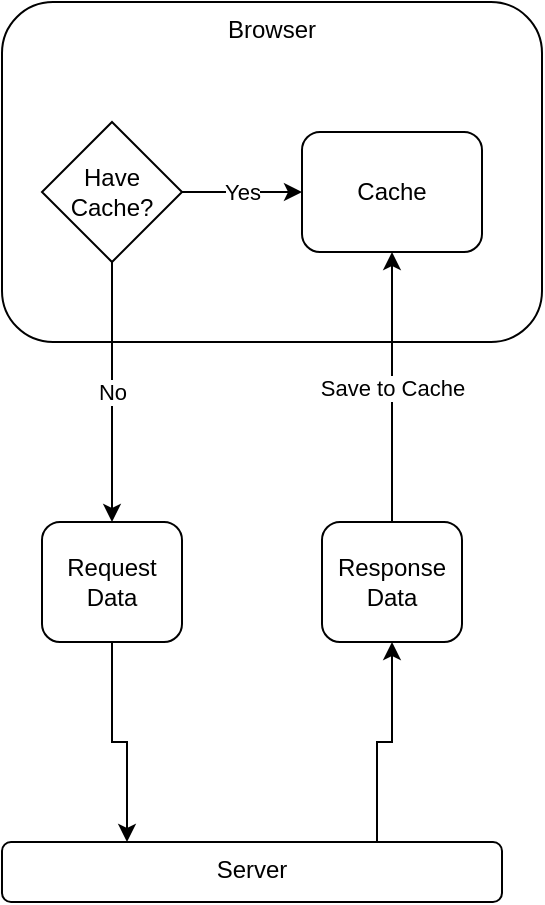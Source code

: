 <mxfile version="13.7.3" type="device" pages="3"><diagram id="MOqAsLsUYU75RNbFRWyo" name="cache"><mxGraphModel dx="1106" dy="830" grid="1" gridSize="10" guides="1" tooltips="1" connect="1" arrows="1" fold="1" page="1" pageScale="1" pageWidth="827" pageHeight="1169" math="0" shadow="0"><root><mxCell id="0"/><mxCell id="1" parent="0"/><mxCell id="14rmrAZ05l8KGPzd5eDj-1" value="Browser" style="rounded=1;whiteSpace=wrap;html=1;align=center;verticalAlign=top;labelPosition=center;verticalLabelPosition=middle;horizontal=1;" vertex="1" parent="1"><mxGeometry x="200" y="260" width="270" height="170" as="geometry"/></mxCell><mxCell id="14rmrAZ05l8KGPzd5eDj-4" value="Yes" style="edgeStyle=orthogonalEdgeStyle;rounded=0;orthogonalLoop=1;jettySize=auto;html=1;" edge="1" parent="1" source="14rmrAZ05l8KGPzd5eDj-2" target="14rmrAZ05l8KGPzd5eDj-5"><mxGeometry relative="1" as="geometry"><mxPoint x="345" y="355" as="targetPoint"/></mxGeometry></mxCell><mxCell id="14rmrAZ05l8KGPzd5eDj-8" value="No" style="edgeStyle=orthogonalEdgeStyle;rounded=0;orthogonalLoop=1;jettySize=auto;html=1;entryX=0.5;entryY=0;entryDx=0;entryDy=0;" edge="1" parent="1" source="14rmrAZ05l8KGPzd5eDj-2" target="14rmrAZ05l8KGPzd5eDj-11"><mxGeometry relative="1" as="geometry"><mxPoint x="255" y="475" as="targetPoint"/></mxGeometry></mxCell><mxCell id="14rmrAZ05l8KGPzd5eDj-2" value="Have Cache?" style="rhombus;whiteSpace=wrap;html=1;align=center;" vertex="1" parent="1"><mxGeometry x="220" y="320" width="70" height="70" as="geometry"/></mxCell><mxCell id="14rmrAZ05l8KGPzd5eDj-5" value="Cache" style="rounded=1;whiteSpace=wrap;html=1;align=center;" vertex="1" parent="1"><mxGeometry x="350" y="325" width="90" height="60" as="geometry"/></mxCell><mxCell id="14rmrAZ05l8KGPzd5eDj-9" value="Server" style="rounded=1;whiteSpace=wrap;html=1;align=center;verticalAlign=top;labelPosition=center;verticalLabelPosition=middle;horizontal=1;" vertex="1" parent="1"><mxGeometry x="200" y="680" width="250" height="30" as="geometry"/></mxCell><mxCell id="14rmrAZ05l8KGPzd5eDj-12" value="" style="edgeStyle=orthogonalEdgeStyle;rounded=0;orthogonalLoop=1;jettySize=auto;html=1;entryX=0.25;entryY=0;entryDx=0;entryDy=0;" edge="1" parent="1" source="14rmrAZ05l8KGPzd5eDj-11" target="14rmrAZ05l8KGPzd5eDj-9"><mxGeometry relative="1" as="geometry"/></mxCell><mxCell id="14rmrAZ05l8KGPzd5eDj-11" value="Request &lt;br&gt;Data" style="rounded=1;whiteSpace=wrap;html=1;align=center;" vertex="1" parent="1"><mxGeometry x="220" y="520" width="70" height="60" as="geometry"/></mxCell><mxCell id="14rmrAZ05l8KGPzd5eDj-14" value="" style="edgeStyle=orthogonalEdgeStyle;rounded=0;orthogonalLoop=1;jettySize=auto;html=1;entryX=0.5;entryY=1;entryDx=0;entryDy=0;exitX=0.75;exitY=0;exitDx=0;exitDy=0;" edge="1" parent="1" source="14rmrAZ05l8KGPzd5eDj-9" target="14rmrAZ05l8KGPzd5eDj-13"><mxGeometry relative="1" as="geometry"/></mxCell><mxCell id="14rmrAZ05l8KGPzd5eDj-16" value="Save to Cache" style="edgeStyle=orthogonalEdgeStyle;rounded=0;orthogonalLoop=1;jettySize=auto;html=1;entryX=0.5;entryY=1;entryDx=0;entryDy=0;" edge="1" parent="1" source="14rmrAZ05l8KGPzd5eDj-13" target="14rmrAZ05l8KGPzd5eDj-5"><mxGeometry relative="1" as="geometry"/></mxCell><mxCell id="14rmrAZ05l8KGPzd5eDj-13" value="Response &lt;br&gt;Data" style="rounded=1;whiteSpace=wrap;html=1;align=center;" vertex="1" parent="1"><mxGeometry x="360" y="520" width="70" height="60" as="geometry"/></mxCell></root></mxGraphModel></diagram><diagram name="still-cache" id="jmW3nb0mTfiss4kmkKqS"><mxGraphModel dx="1106" dy="830" grid="1" gridSize="10" guides="1" tooltips="1" connect="1" arrows="1" fold="1" page="1" pageScale="1" pageWidth="827" pageHeight="1169" math="0" shadow="0"><root><mxCell id="XOEiasxG5J2yLP-W9UM8-0"/><mxCell id="XOEiasxG5J2yLP-W9UM8-1" parent="XOEiasxG5J2yLP-W9UM8-0"/><mxCell id="XOEiasxG5J2yLP-W9UM8-2" value="Browser" style="rounded=1;whiteSpace=wrap;html=1;align=center;verticalAlign=top;labelPosition=center;verticalLabelPosition=middle;horizontal=1;" vertex="1" parent="XOEiasxG5J2yLP-W9UM8-1"><mxGeometry x="200" y="260" width="270" height="170" as="geometry"/></mxCell><mxCell id="XOEiasxG5J2yLP-W9UM8-3" value="Yes" style="edgeStyle=orthogonalEdgeStyle;rounded=0;orthogonalLoop=1;jettySize=auto;html=1;" edge="1" parent="XOEiasxG5J2yLP-W9UM8-1" source="XOEiasxG5J2yLP-W9UM8-5" target="XOEiasxG5J2yLP-W9UM8-6"><mxGeometry relative="1" as="geometry"><mxPoint x="345" y="355" as="targetPoint"/></mxGeometry></mxCell><mxCell id="XOEiasxG5J2yLP-W9UM8-5" value="Have Cache?" style="rhombus;whiteSpace=wrap;html=1;align=center;" vertex="1" parent="XOEiasxG5J2yLP-W9UM8-1"><mxGeometry x="220" y="320" width="70" height="70" as="geometry"/></mxCell><mxCell id="XOEiasxG5J2yLP-W9UM8-6" value="Cache" style="rounded=1;whiteSpace=wrap;html=1;align=center;" vertex="1" parent="XOEiasxG5J2yLP-W9UM8-1"><mxGeometry x="350" y="325" width="90" height="60" as="geometry"/></mxCell><mxCell id="XOEiasxG5J2yLP-W9UM8-7" value="Server" style="rounded=1;whiteSpace=wrap;html=1;align=center;verticalAlign=top;labelPosition=center;verticalLabelPosition=middle;horizontal=1;textOpacity=50;opacity=50;dashed=1;" vertex="1" parent="XOEiasxG5J2yLP-W9UM8-1"><mxGeometry x="200" y="480" width="270" height="150" as="geometry"/></mxCell><mxCell id="XOEiasxG5J2yLP-W9UM8-13" value="index.js&lt;br&gt;Changed" style="rounded=1;whiteSpace=wrap;html=1;align=center;textOpacity=50;opacity=50;dashed=1;" vertex="1" parent="XOEiasxG5J2yLP-W9UM8-1"><mxGeometry x="290" y="525" width="90" height="60" as="geometry"/></mxCell></root></mxGraphModel></diagram><diagram name="refresh-cache" id="_3SPXgmvseETXrWsGmmM"><mxGraphModel dx="1106" dy="830" grid="1" gridSize="10" guides="1" tooltips="1" connect="1" arrows="1" fold="1" page="1" pageScale="1" pageWidth="827" pageHeight="1169" math="0" shadow="0"><root><mxCell id="oWsg9SbCda2Lvi6MJgNp-0"/><mxCell id="oWsg9SbCda2Lvi6MJgNp-1" parent="oWsg9SbCda2Lvi6MJgNp-0"/><mxCell id="oWsg9SbCda2Lvi6MJgNp-2" value="Browser" style="rounded=1;whiteSpace=wrap;html=1;align=center;verticalAlign=top;labelPosition=center;verticalLabelPosition=middle;horizontal=1;" vertex="1" parent="oWsg9SbCda2Lvi6MJgNp-1"><mxGeometry x="200" y="260" width="270" height="170" as="geometry"/></mxCell><UserObject label="No" link="main.dbfb171ad91183908a3f.js" id="oWsg9SbCda2Lvi6MJgNp-9"><mxCell style="edgeStyle=orthogonalEdgeStyle;rounded=0;orthogonalLoop=1;jettySize=auto;html=1;entryX=0.25;entryY=0;entryDx=0;entryDy=0;" edge="1" parent="oWsg9SbCda2Lvi6MJgNp-1" source="oWsg9SbCda2Lvi6MJgNp-4" target="oWsg9SbCda2Lvi6MJgNp-6"><mxGeometry relative="1" as="geometry"/></mxCell></UserObject><mxCell id="oWsg9SbCda2Lvi6MJgNp-4" value="Have Cache?" style="rhombus;whiteSpace=wrap;html=1;align=center;" vertex="1" parent="oWsg9SbCda2Lvi6MJgNp-1"><mxGeometry x="220" y="320" width="70" height="70" as="geometry"/></mxCell><mxCell id="oWsg9SbCda2Lvi6MJgNp-5" value="Cache" style="rounded=1;whiteSpace=wrap;html=1;align=center;dashed=1;opacity=50;textOpacity=50;" vertex="1" parent="oWsg9SbCda2Lvi6MJgNp-1"><mxGeometry x="350" y="325" width="90" height="60" as="geometry"/></mxCell><mxCell id="oWsg9SbCda2Lvi6MJgNp-12" value="" style="edgeStyle=orthogonalEdgeStyle;rounded=0;orthogonalLoop=1;jettySize=auto;html=1;exitX=0.75;exitY=0;exitDx=0;exitDy=0;entryX=0.5;entryY=1;entryDx=0;entryDy=0;" edge="1" parent="oWsg9SbCda2Lvi6MJgNp-1" source="oWsg9SbCda2Lvi6MJgNp-6" target="oWsg9SbCda2Lvi6MJgNp-2"><mxGeometry relative="1" as="geometry"/></mxCell><mxCell id="oWsg9SbCda2Lvi6MJgNp-6" value="Server" style="rounded=1;whiteSpace=wrap;html=1;align=center;verticalAlign=top;labelPosition=center;verticalLabelPosition=middle;horizontal=1;" vertex="1" parent="oWsg9SbCda2Lvi6MJgNp-1"><mxGeometry x="200" y="480" width="270" height="150" as="geometry"/></mxCell><mxCell id="oWsg9SbCda2Lvi6MJgNp-7" value="index.js&lt;br&gt;Changed" style="rounded=1;whiteSpace=wrap;html=1;align=center;" vertex="1" parent="oWsg9SbCda2Lvi6MJgNp-1"><mxGeometry x="290" y="525" width="90" height="60" as="geometry"/></mxCell><mxCell id="oWsg9SbCda2Lvi6MJgNp-8" value="main.5c718a7cdd03b5d7ec53.js" style="text;html=1;strokeColor=none;fillColor=none;align=center;verticalAlign=middle;whiteSpace=wrap;rounded=0;dashed=1;opacity=50;textOpacity=50;" vertex="1" parent="oWsg9SbCda2Lvi6MJgNp-1"><mxGeometry x="307.5" y="305" width="175" height="20" as="geometry"/></mxCell><UserObject label="main.dbfb171ad91183908a3f.js" link="main.dbfb171ad91183908a3f.js" id="oWsg9SbCda2Lvi6MJgNp-11"><mxCell style="text;whiteSpace=wrap;html=1;" vertex="1" parent="oWsg9SbCda2Lvi6MJgNp-1"><mxGeometry x="240" y="585" width="190" height="30" as="geometry"/></mxCell></UserObject></root></mxGraphModel></diagram></mxfile>